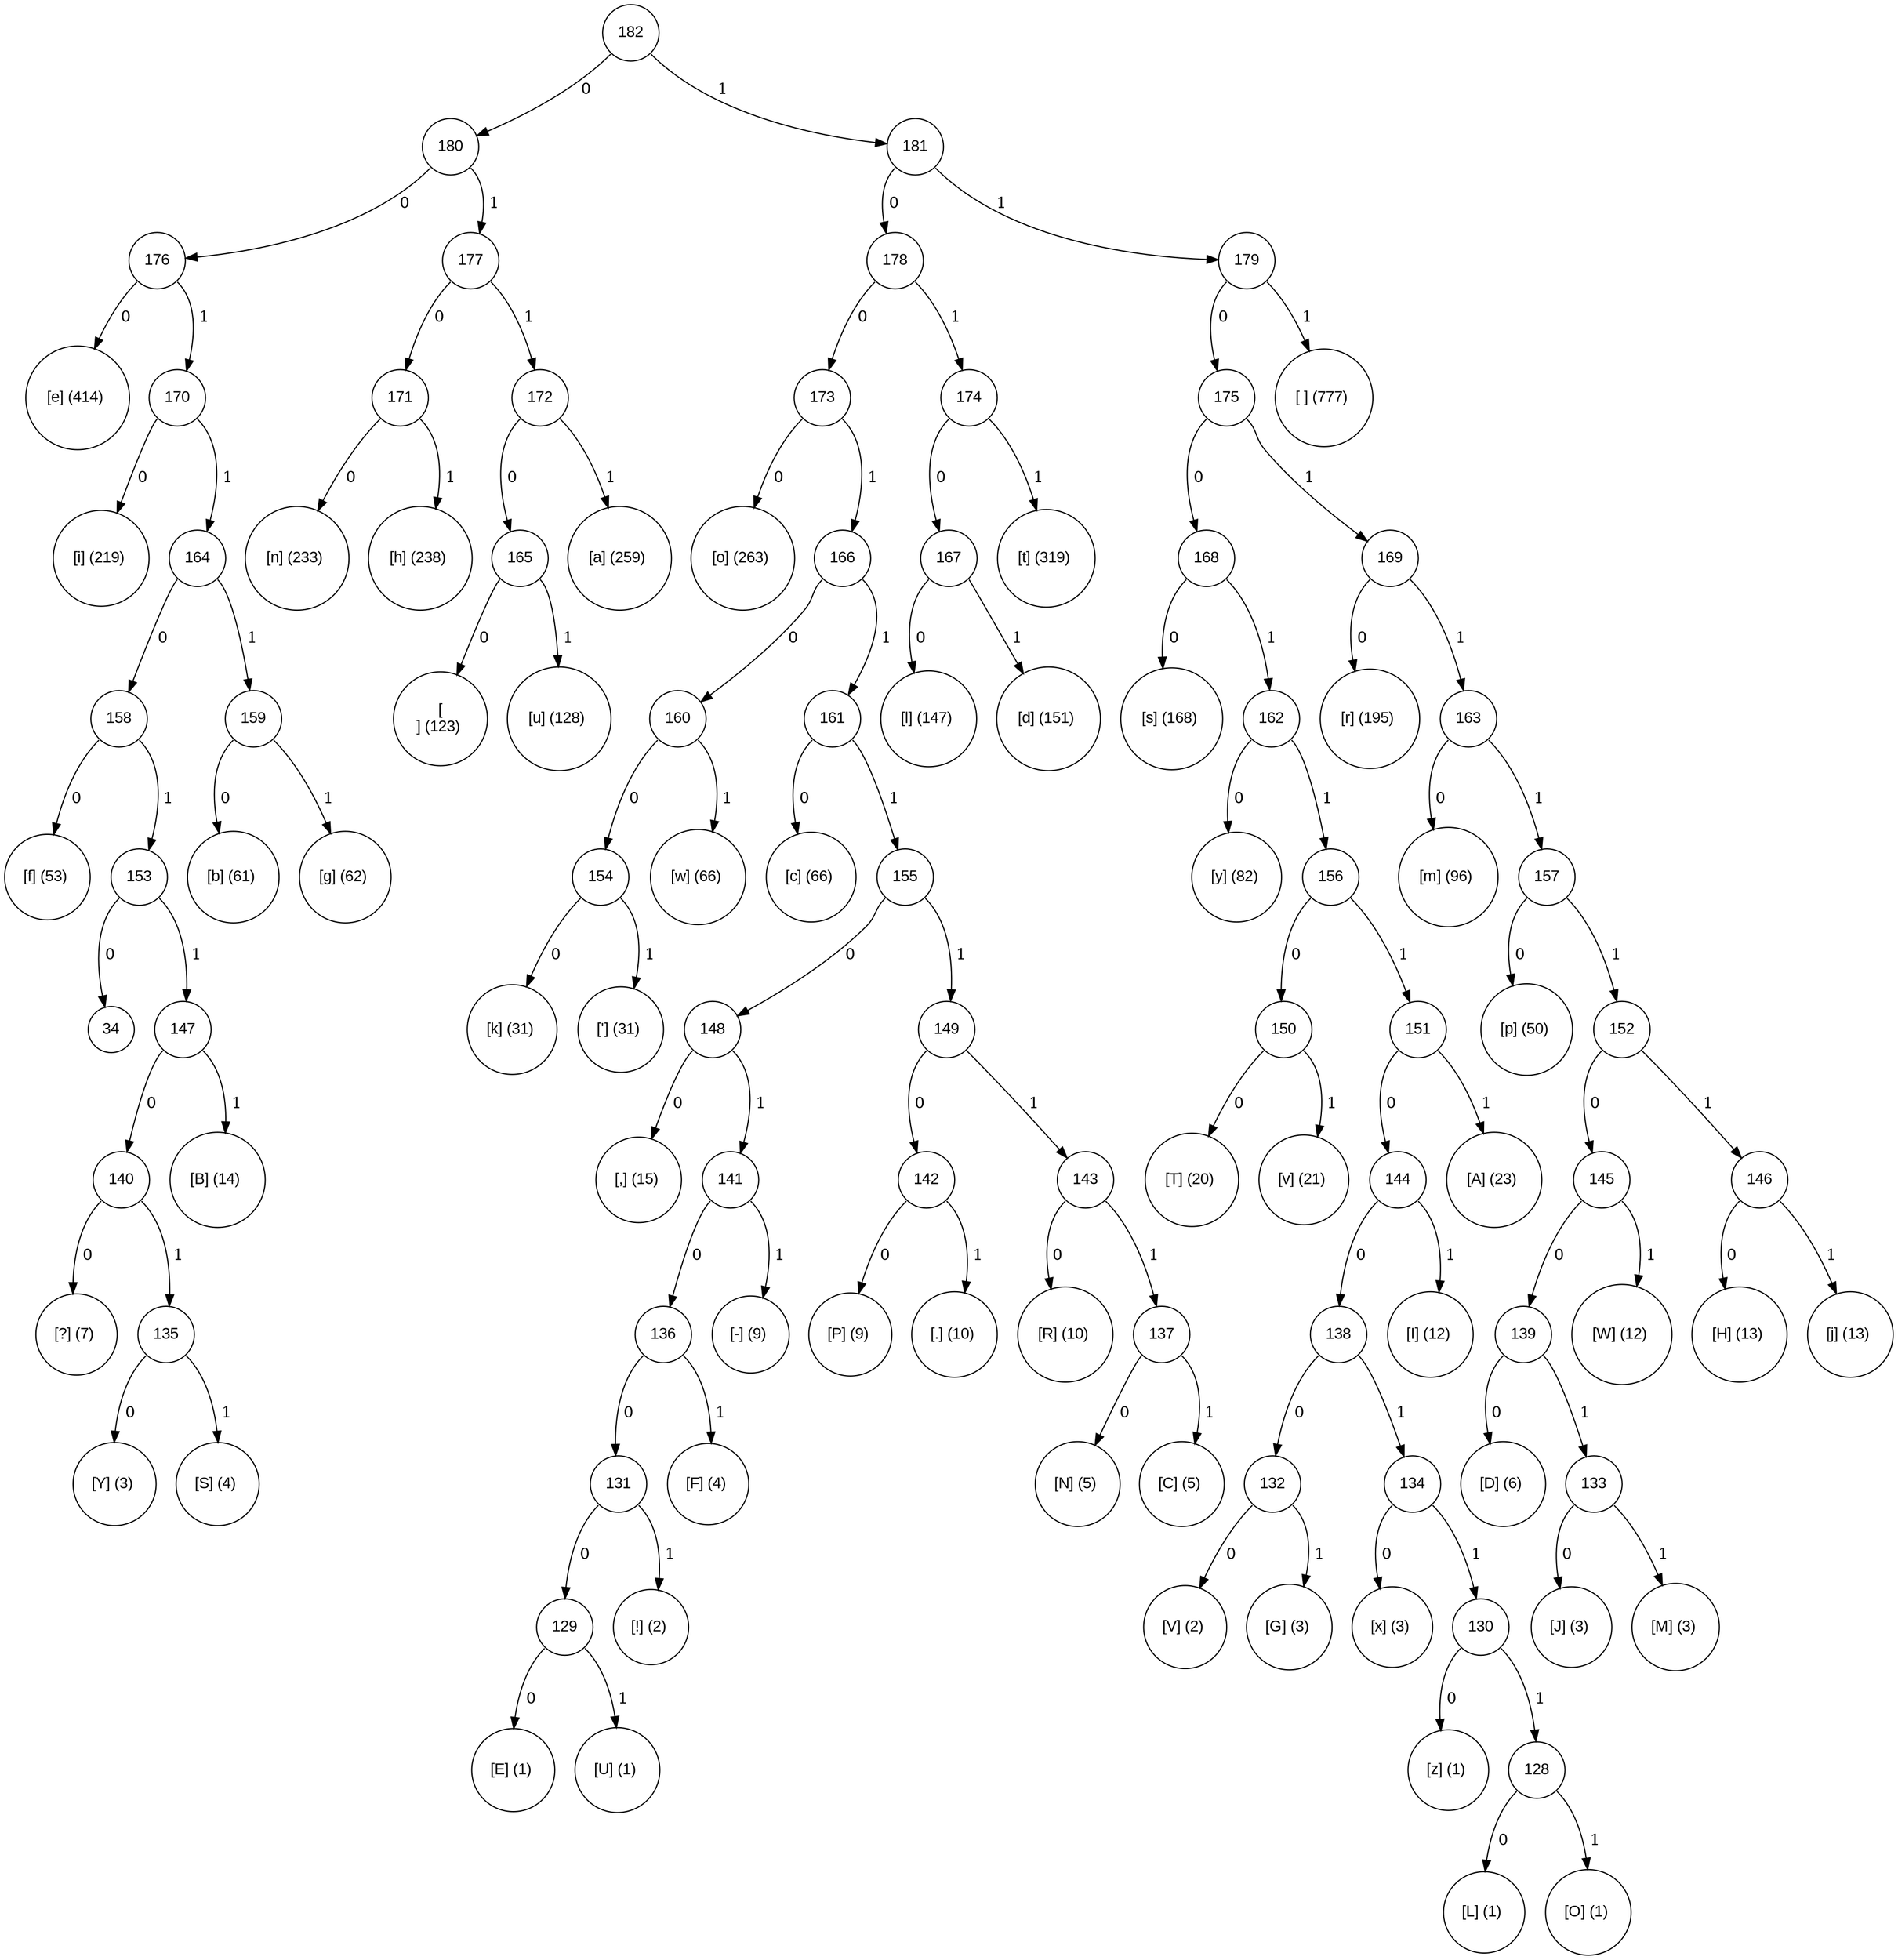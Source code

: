 digraph tree {
	node [fontname="Arial", shape="circle", width=0.5]; 

182:sw -> 180 [label = " 0"]; 
180 [label = "180"]; 
180:sw -> 176 [label = " 0"]; 
176 [label = "176"]; 
176:sw -> 101 [label = " 0"]; 
101 [label = "[e] (414) "]; 
176:se -> 170 [label = " 1"]; 
170 [label = "170"]; 
170:sw -> 105 [label = " 0"]; 
105 [label = "[i] (219) "]; 
170:se -> 164 [label = " 1"]; 
164 [label = "164"]; 
164:sw -> 158 [label = " 0"]; 
158 [label = "158"]; 
158:sw -> 102 [label = " 0"]; 
102 [label = "[f] (53) "]; 
158:se -> 153 [label = " 1"]; 
153 [label = "153"]; 
153:sw -> 34 [label = " 0"]; 
34 [label = "34"]; 
153:se -> 147 [label = " 1"]; 
147 [label = "147"]; 
147:se -> 66 [label = " 1"]; 
66 [label = "[B] (14) "]; 
147:sw -> 140 [label = " 0"]; 
140 [label = "140"]; 
140:sw -> 63 [label = " 0"]; 
63 [label = "[?] (7) "]; 
140:se -> 135 [label = " 1"]; 
135 [label = "135"]; 
135:se -> 83 [label = " 1"]; 
83 [label = "[S] (4) "]; 
135:sw -> 89 [label = " 0"]; 
89 [label = "[Y] (3) "]; 
164:se -> 159 [label = " 1"]; 
159 [label = "159"]; 
159:sw -> 98 [label = " 0"]; 
98 [label = "[b] (61) "]; 
159:se -> 103 [label = " 1"]; 
103 [label = "[g] (62) "]; 
180:se -> 177 [label = " 1"]; 
177 [label = "177"]; 
177:sw -> 171 [label = " 0"]; 
171 [label = "171"]; 
171:se -> 104 [label = " 1"]; 
104 [label = "[h] (238) "]; 
171:sw -> 110 [label = " 0"]; 
110 [label = "[n] (233) "]; 
177:se -> 172 [label = " 1"]; 
172 [label = "172"]; 
172:se -> 97 [label = " 1"]; 
97 [label = "[a] (259) "]; 
172:sw -> 165 [label = " 0"]; 
165 [label = "165"]; 
165:sw -> 10 [label = " 0"]; 
10 [label = "[
] (123) "]; 
165:se -> 117 [label = " 1"]; 
117 [label = "[u] (128) "]; 
182:se -> 181 [label = " 1"]; 
181 [label = "181"]; 
181:sw -> 178 [label = " 0"]; 
178 [label = "178"]; 
178:sw -> 173 [label = " 0"]; 
173 [label = "173"]; 
173:sw -> 111 [label = " 0"]; 
111 [label = "[o] (263) "]; 
173:se -> 166 [label = " 1"]; 
166 [label = "166"]; 
166:sw -> 160 [label = " 0"]; 
160 [label = "160"]; 
160:se -> 119 [label = " 1"]; 
119 [label = "[w] (66) "]; 
160:sw -> 154 [label = " 0"]; 
154 [label = "154"]; 
154:se -> 39 [label = " 1"]; 
39 [label = "['] (31) "]; 
154:sw -> 107 [label = " 0"]; 
107 [label = "[k] (31) "]; 
166:se -> 161 [label = " 1"]; 
161 [label = "161"]; 
161:sw -> 99 [label = " 0"]; 
99 [label = "[c] (66) "]; 
161:se -> 155 [label = " 1"]; 
155 [label = "155"]; 
155:sw -> 148 [label = " 0"]; 
148 [label = "148"]; 
148:sw -> 44 [label = " 0"]; 
44 [label = "[,] (15) "]; 
148:se -> 141 [label = " 1"]; 
141 [label = "141"]; 
141:se -> 45 [label = " 1"]; 
45 [label = "[-] (9) "]; 
141:sw -> 136 [label = " 0"]; 
136 [label = "136"]; 
136:se -> 70 [label = " 1"]; 
70 [label = "[F] (4) "]; 
136:sw -> 131 [label = " 0"]; 
131 [label = "131"]; 
131:se -> 33 [label = " 1"]; 
33 [label = "[!] (2) "]; 
131:sw -> 129 [label = " 0"]; 
129 [label = "129"]; 
129:sw -> 69 [label = " 0"]; 
69 [label = "[E] (1) "]; 
129:se -> 85 [label = " 1"]; 
85 [label = "[U] (1) "]; 
155:se -> 149 [label = " 1"]; 
149 [label = "149"]; 
149:sw -> 142 [label = " 0"]; 
142 [label = "142"]; 
142:se -> 46 [label = " 1"]; 
46 [label = "[.] (10) "]; 
142:sw -> 80 [label = " 0"]; 
80 [label = "[P] (9) "]; 
149:se -> 143 [label = " 1"]; 
143 [label = "143"]; 
143:sw -> 82 [label = " 0"]; 
82 [label = "[R] (10) "]; 
143:se -> 137 [label = " 1"]; 
137 [label = "137"]; 
137:se -> 67 [label = " 1"]; 
67 [label = "[C] (5) "]; 
137:sw -> 78 [label = " 0"]; 
78 [label = "[N] (5) "]; 
178:se -> 174 [label = " 1"]; 
174 [label = "174"]; 
174:se -> 116 [label = " 1"]; 
116 [label = "[t] (319) "]; 
174:sw -> 167 [label = " 0"]; 
167 [label = "167"]; 
167:se -> 100 [label = " 1"]; 
100 [label = "[d] (151) "]; 
167:sw -> 108 [label = " 0"]; 
108 [label = "[l] (147) "]; 
181:se -> 179 [label = " 1"]; 
179 [label = "179"]; 
179:se -> 32 [label = " 1"]; 
32 [label = "[ ] (777) "]; 
179:sw -> 175 [label = " 0"]; 
175 [label = "175"]; 
175:sw -> 168 [label = " 0"]; 
168 [label = "168"]; 
168:sw -> 115 [label = " 0"]; 
115 [label = "[s] (168) "]; 
168:se -> 162 [label = " 1"]; 
162 [label = "162"]; 
162:sw -> 121 [label = " 0"]; 
121 [label = "[y] (82) "]; 
162:se -> 156 [label = " 1"]; 
156 [label = "156"]; 
156:sw -> 150 [label = " 0"]; 
150 [label = "150"]; 
150:sw -> 84 [label = " 0"]; 
84 [label = "[T] (20) "]; 
150:se -> 118 [label = " 1"]; 
118 [label = "[v] (21) "]; 
156:se -> 151 [label = " 1"]; 
151 [label = "151"]; 
151:se -> 65 [label = " 1"]; 
65 [label = "[A] (23) "]; 
151:sw -> 144 [label = " 0"]; 
144 [label = "144"]; 
144:se -> 73 [label = " 1"]; 
73 [label = "[I] (12) "]; 
144:sw -> 138 [label = " 0"]; 
138 [label = "138"]; 
138:sw -> 132 [label = " 0"]; 
132 [label = "132"]; 
132:se -> 71 [label = " 1"]; 
71 [label = "[G] (3) "]; 
132:sw -> 86 [label = " 0"]; 
86 [label = "[V] (2) "]; 
138:se -> 134 [label = " 1"]; 
134 [label = "134"]; 
134:sw -> 120 [label = " 0"]; 
120 [label = "[x] (3) "]; 
134:se -> 130 [label = " 1"]; 
130 [label = "130"]; 
130:sw -> 122 [label = " 0"]; 
122 [label = "[z] (1) "]; 
130:se -> 128 [label = " 1"]; 
128 [label = "128"]; 
128:sw -> 76 [label = " 0"]; 
76 [label = "[L] (1) "]; 
128:se -> 79 [label = " 1"]; 
79 [label = "[O] (1) "]; 
175:se -> 169 [label = " 1"]; 
169 [label = "169"]; 
169:sw -> 114 [label = " 0"]; 
114 [label = "[r] (195) "]; 
169:se -> 163 [label = " 1"]; 
163 [label = "163"]; 
163:sw -> 109 [label = " 0"]; 
109 [label = "[m] (96) "]; 
163:se -> 157 [label = " 1"]; 
157 [label = "157"]; 
157:sw -> 112 [label = " 0"]; 
112 [label = "[p] (50) "]; 
157:se -> 152 [label = " 1"]; 
152 [label = "152"]; 
152:sw -> 145 [label = " 0"]; 
145 [label = "145"]; 
145:se -> 87 [label = " 1"]; 
87 [label = "[W] (12) "]; 
145:sw -> 139 [label = " 0"]; 
139 [label = "139"]; 
139:sw -> 68 [label = " 0"]; 
68 [label = "[D] (6) "]; 
139:se -> 133 [label = " 1"]; 
133 [label = "133"]; 
133:sw -> 74 [label = " 0"]; 
74 [label = "[J] (3) "]; 
133:se -> 77 [label = " 1"]; 
77 [label = "[M] (3) "]; 
152:se -> 146 [label = " 1"]; 
146 [label = "146"]; 
146:sw -> 72 [label = " 0"]; 
72 [label = "[H] (13) "]; 
146:se -> 106 [label = " 1"]; 
106 [label = "[j] (13) "]; 
}

